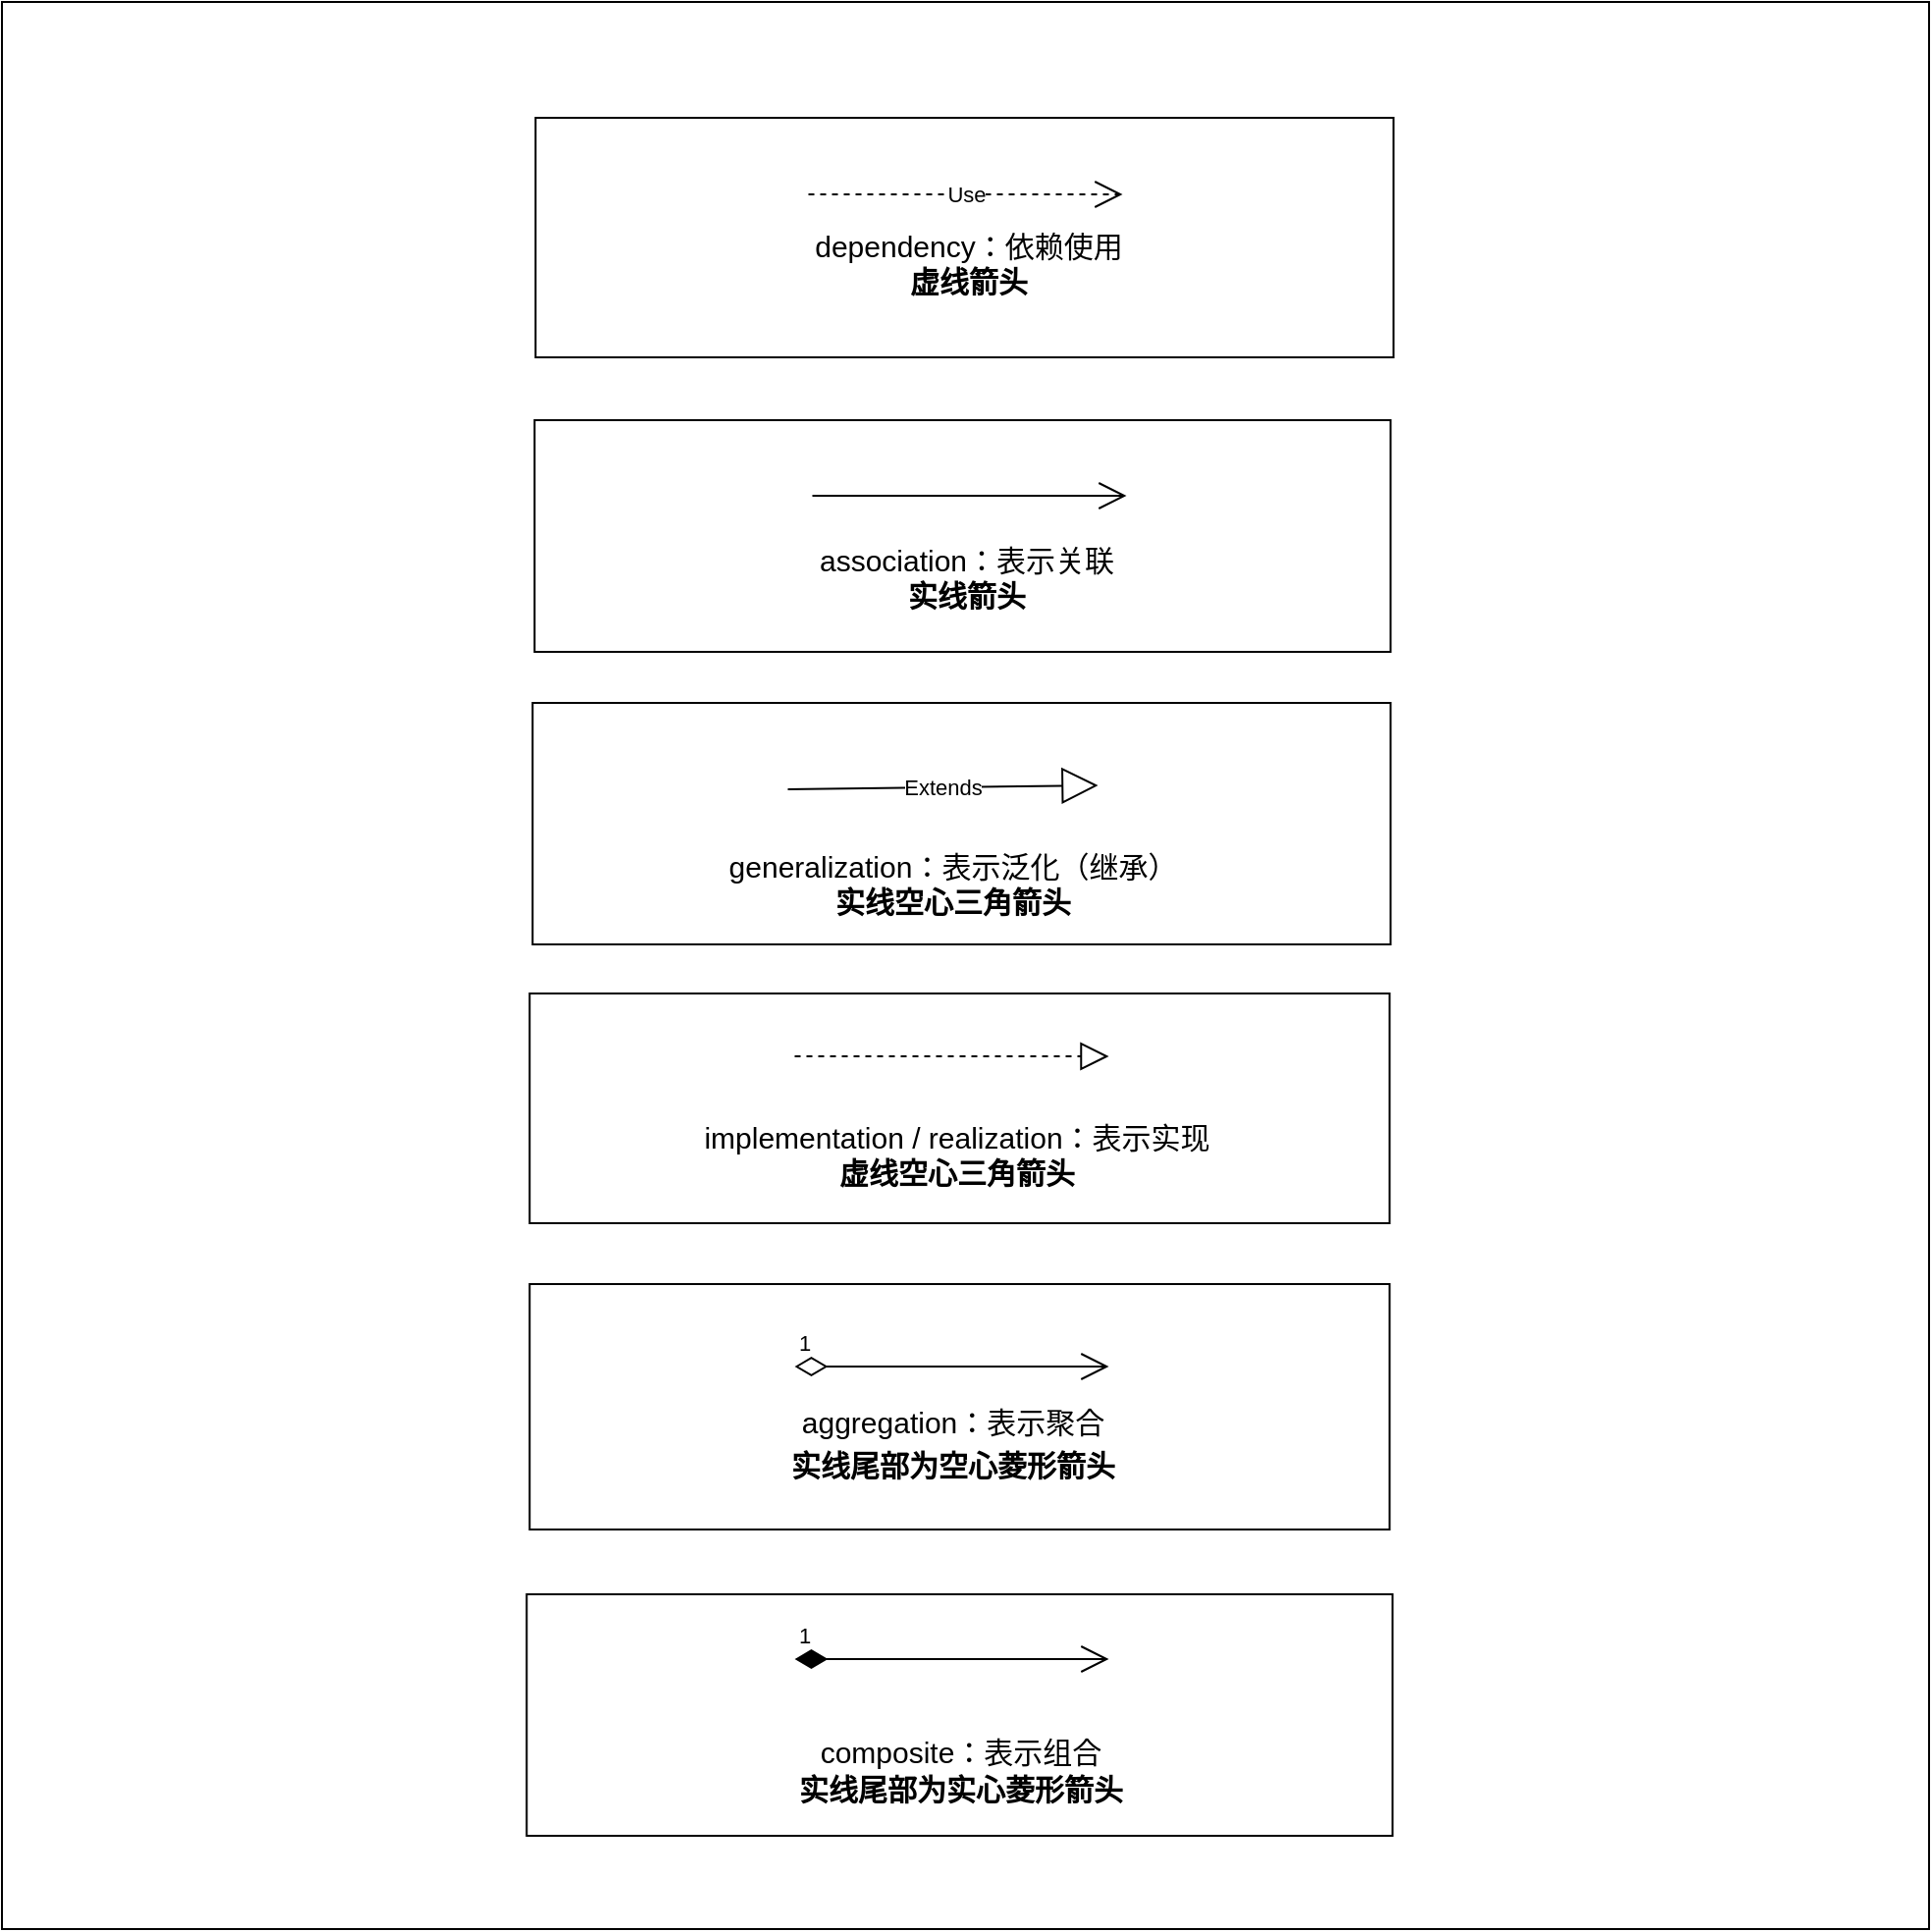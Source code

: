 <mxfile version="22.0.3" type="device">
  <diagram name="第 1 页" id="EzfMsbHPbNIacxq7UXh_">
    <mxGraphModel dx="2625" dy="1678" grid="0" gridSize="10" guides="1" tooltips="1" connect="1" arrows="1" fold="1" page="1" pageScale="1" pageWidth="3300" pageHeight="4681" math="0" shadow="0">
      <root>
        <mxCell id="0" />
        <mxCell id="1" parent="0" />
        <mxCell id="HIZ06WJK8Xc8VZZ9h2d8-2" value="Use" style="endArrow=open;endSize=12;dashed=1;html=1;rounded=0;" parent="1" edge="1">
          <mxGeometry width="160" relative="1" as="geometry">
            <mxPoint x="1705.75" y="555" as="sourcePoint" />
            <mxPoint x="1865.75" y="555" as="targetPoint" />
          </mxGeometry>
        </mxCell>
        <mxCell id="HIZ06WJK8Xc8VZZ9h2d8-3" value="&lt;font style=&quot;font-size: 15px;&quot;&gt;dependency：依赖使用&lt;br&gt;&lt;b&gt;虚线箭头&lt;/b&gt;&lt;br&gt;&lt;/font&gt;" style="text;html=1;align=center;verticalAlign=middle;resizable=0;points=[];autosize=1;strokeColor=none;fillColor=none;" parent="1" vertex="1">
          <mxGeometry x="1699.75" y="566" width="175" height="48" as="geometry" />
        </mxCell>
        <mxCell id="HIZ06WJK8Xc8VZZ9h2d8-8" value="&lt;font style=&quot;font-size: 15px;&quot;&gt;association：表示关联&lt;br&gt;&lt;b&gt;实线箭头&lt;/b&gt;&lt;/font&gt;" style="text;html=1;align=center;verticalAlign=middle;resizable=0;points=[];autosize=1;strokeColor=none;fillColor=none;" parent="1" vertex="1">
          <mxGeometry x="1701.75" y="726" width="168" height="48" as="geometry" />
        </mxCell>
        <mxCell id="HIZ06WJK8Xc8VZZ9h2d8-11" value="Extends" style="endArrow=block;endSize=16;endFill=0;html=1;rounded=0;movable=1;resizable=1;rotatable=1;deletable=1;editable=1;locked=0;connectable=1;" parent="1" edge="1">
          <mxGeometry width="160" relative="1" as="geometry">
            <mxPoint x="1695.25" y="858" as="sourcePoint" />
            <mxPoint x="1853.25" y="856" as="targetPoint" />
          </mxGeometry>
        </mxCell>
        <mxCell id="HIZ06WJK8Xc8VZZ9h2d8-13" value="&lt;p style=&quot;line-height: 140%;&quot;&gt;&lt;font style=&quot;font-size: 15px;&quot;&gt;generalization：表示泛化（继承）&lt;br&gt;&lt;b&gt;实线空心三角箭头&lt;/b&gt;&lt;/font&gt;&lt;/p&gt;" style="text;html=1;align=center;verticalAlign=middle;resizable=1;points=[];autosize=1;strokeColor=none;fillColor=none;movable=1;rotatable=1;deletable=1;editable=1;locked=0;connectable=1;" parent="1" vertex="1">
          <mxGeometry x="1655.75" y="871" width="246" height="71" as="geometry" />
        </mxCell>
        <mxCell id="HIZ06WJK8Xc8VZZ9h2d8-19" value="&lt;font style=&quot;font-size: 15px;&quot;&gt;implementation / realization：表示实现&lt;br&gt;&lt;b&gt;虚线空心三角箭头&lt;/b&gt;&lt;br&gt;&lt;/font&gt;" style="text;html=1;align=center;verticalAlign=middle;resizable=1;points=[];autosize=1;strokeColor=none;fillColor=none;movable=1;rotatable=1;deletable=1;editable=1;locked=0;connectable=1;" parent="1" vertex="1">
          <mxGeometry x="1642.75" y="1020" width="276" height="48" as="geometry" />
        </mxCell>
        <mxCell id="HIZ06WJK8Xc8VZZ9h2d8-21" value="1" style="endArrow=open;html=1;endSize=12;startArrow=diamondThin;startSize=14;startFill=0;edgeStyle=orthogonalEdgeStyle;align=left;verticalAlign=bottom;rounded=0;" parent="1" edge="1">
          <mxGeometry x="-1" y="3" relative="1" as="geometry">
            <mxPoint x="1698.75" y="1152" as="sourcePoint" />
            <mxPoint x="1858.75" y="1152" as="targetPoint" />
          </mxGeometry>
        </mxCell>
        <mxCell id="HIZ06WJK8Xc8VZZ9h2d8-22" value="" style="endArrow=block;dashed=1;endFill=0;endSize=12;html=1;rounded=0;movable=1;resizable=1;rotatable=1;deletable=1;editable=1;locked=0;connectable=1;" parent="1" edge="1">
          <mxGeometry width="160" relative="1" as="geometry">
            <mxPoint x="1698.75" y="994" as="sourcePoint" />
            <mxPoint x="1858.75" y="994" as="targetPoint" />
          </mxGeometry>
        </mxCell>
        <mxCell id="HIZ06WJK8Xc8VZZ9h2d8-29" value="" style="rounded=0;whiteSpace=wrap;html=1;fillColor=none;movable=1;resizable=1;rotatable=1;deletable=1;editable=1;locked=0;connectable=1;" parent="1" vertex="1">
          <mxGeometry x="1565.25" y="814" width="437" height="123" as="geometry" />
        </mxCell>
        <mxCell id="HIZ06WJK8Xc8VZZ9h2d8-23" value="1" style="endArrow=open;html=1;endSize=12;startArrow=diamondThin;startSize=14;startFill=1;edgeStyle=orthogonalEdgeStyle;align=left;verticalAlign=bottom;rounded=0;movable=1;resizable=1;rotatable=1;deletable=1;editable=1;locked=0;connectable=1;" parent="1" edge="1">
          <mxGeometry x="-1" y="3" relative="1" as="geometry">
            <mxPoint x="1698.75" y="1301" as="sourcePoint" />
            <mxPoint x="1858.75" y="1301" as="targetPoint" />
          </mxGeometry>
        </mxCell>
        <mxCell id="HIZ06WJK8Xc8VZZ9h2d8-26" value="&lt;p style=&quot;line-height: 170%;&quot;&gt;&lt;font style=&quot;font-size: 15px;&quot;&gt;aggregation：表示聚合&lt;br&gt;&lt;b&gt;实线尾部为空心菱形箭头&lt;/b&gt;&lt;br&gt;&lt;/font&gt;&lt;/p&gt;" style="text;html=1;align=center;verticalAlign=middle;resizable=0;points=[];autosize=1;strokeColor=none;fillColor=none;" parent="1" vertex="1">
          <mxGeometry x="1687.25" y="1153" width="183" height="78" as="geometry" />
        </mxCell>
        <mxCell id="HIZ06WJK8Xc8VZZ9h2d8-27" value="&lt;p style=&quot;line-height: 150%;&quot;&gt;&lt;font style=&quot;font-size: 15px;&quot;&gt;composite：表示组合&lt;br&gt;&lt;b&gt;实线尾部为实心菱形箭头&lt;/b&gt;&lt;/font&gt;&lt;br&gt;&lt;/p&gt;" style="text;html=1;align=center;verticalAlign=middle;resizable=1;points=[];autosize=1;strokeColor=none;fillColor=none;movable=1;rotatable=1;deletable=1;editable=1;locked=0;connectable=1;" parent="1" vertex="1">
          <mxGeometry x="1691.25" y="1321" width="183" height="74" as="geometry" />
        </mxCell>
        <mxCell id="HIZ06WJK8Xc8VZZ9h2d8-30" value="" style="rounded=0;whiteSpace=wrap;html=1;fillColor=none;movable=1;resizable=1;rotatable=1;deletable=1;editable=1;locked=0;connectable=1;" parent="1" vertex="1">
          <mxGeometry x="1563.75" y="962" width="438" height="117" as="geometry" />
        </mxCell>
        <mxCell id="HIZ06WJK8Xc8VZZ9h2d8-31" value="" style="rounded=0;whiteSpace=wrap;html=1;fillColor=none;movable=1;resizable=1;rotatable=1;deletable=1;editable=1;locked=0;connectable=1;" parent="1" vertex="1">
          <mxGeometry x="1563.75" y="1110" width="438" height="125" as="geometry" />
        </mxCell>
        <mxCell id="HIZ06WJK8Xc8VZZ9h2d8-32" value="" style="rounded=0;whiteSpace=wrap;html=1;fillColor=none;movable=1;resizable=1;rotatable=1;deletable=1;editable=1;locked=0;connectable=1;" parent="1" vertex="1">
          <mxGeometry x="1562.25" y="1268" width="441" height="123" as="geometry" />
        </mxCell>
        <mxCell id="HIZ06WJK8Xc8VZZ9h2d8-33" value="" style="rounded=0;whiteSpace=wrap;html=1;fillColor=none;movable=1;resizable=1;rotatable=1;deletable=1;editable=1;locked=0;connectable=1;" parent="1" vertex="1">
          <mxGeometry x="1566.75" y="516" width="437" height="122" as="geometry" />
        </mxCell>
        <mxCell id="HIZ06WJK8Xc8VZZ9h2d8-41" value="" style="rounded=0;whiteSpace=wrap;html=1;fillColor=none;movable=1;resizable=1;rotatable=1;deletable=1;editable=1;locked=0;connectable=1;" parent="1" vertex="1">
          <mxGeometry x="1566.25" y="670" width="436" height="118" as="geometry" />
        </mxCell>
        <mxCell id="HIZ06WJK8Xc8VZZ9h2d8-43" value="" style="endArrow=open;endFill=1;endSize=12;html=1;rounded=0;" parent="1" edge="1">
          <mxGeometry width="160" relative="1" as="geometry">
            <mxPoint x="1707.75" y="708.5" as="sourcePoint" />
            <mxPoint x="1867.75" y="708.5" as="targetPoint" />
          </mxGeometry>
        </mxCell>
        <mxCell id="HIZ06WJK8Xc8VZZ9h2d8-50" value="" style="whiteSpace=wrap;html=1;aspect=fixed;align=center;verticalAlign=middle;fontFamily=Helvetica;fontSize=12;fontColor=default;fillColor=none;gradientColor=none;movable=1;resizable=1;rotatable=1;deletable=1;editable=1;locked=0;connectable=1;" parent="1" vertex="1">
          <mxGeometry x="1295" y="457" width="981.5" height="981.5" as="geometry" />
        </mxCell>
      </root>
    </mxGraphModel>
  </diagram>
</mxfile>
